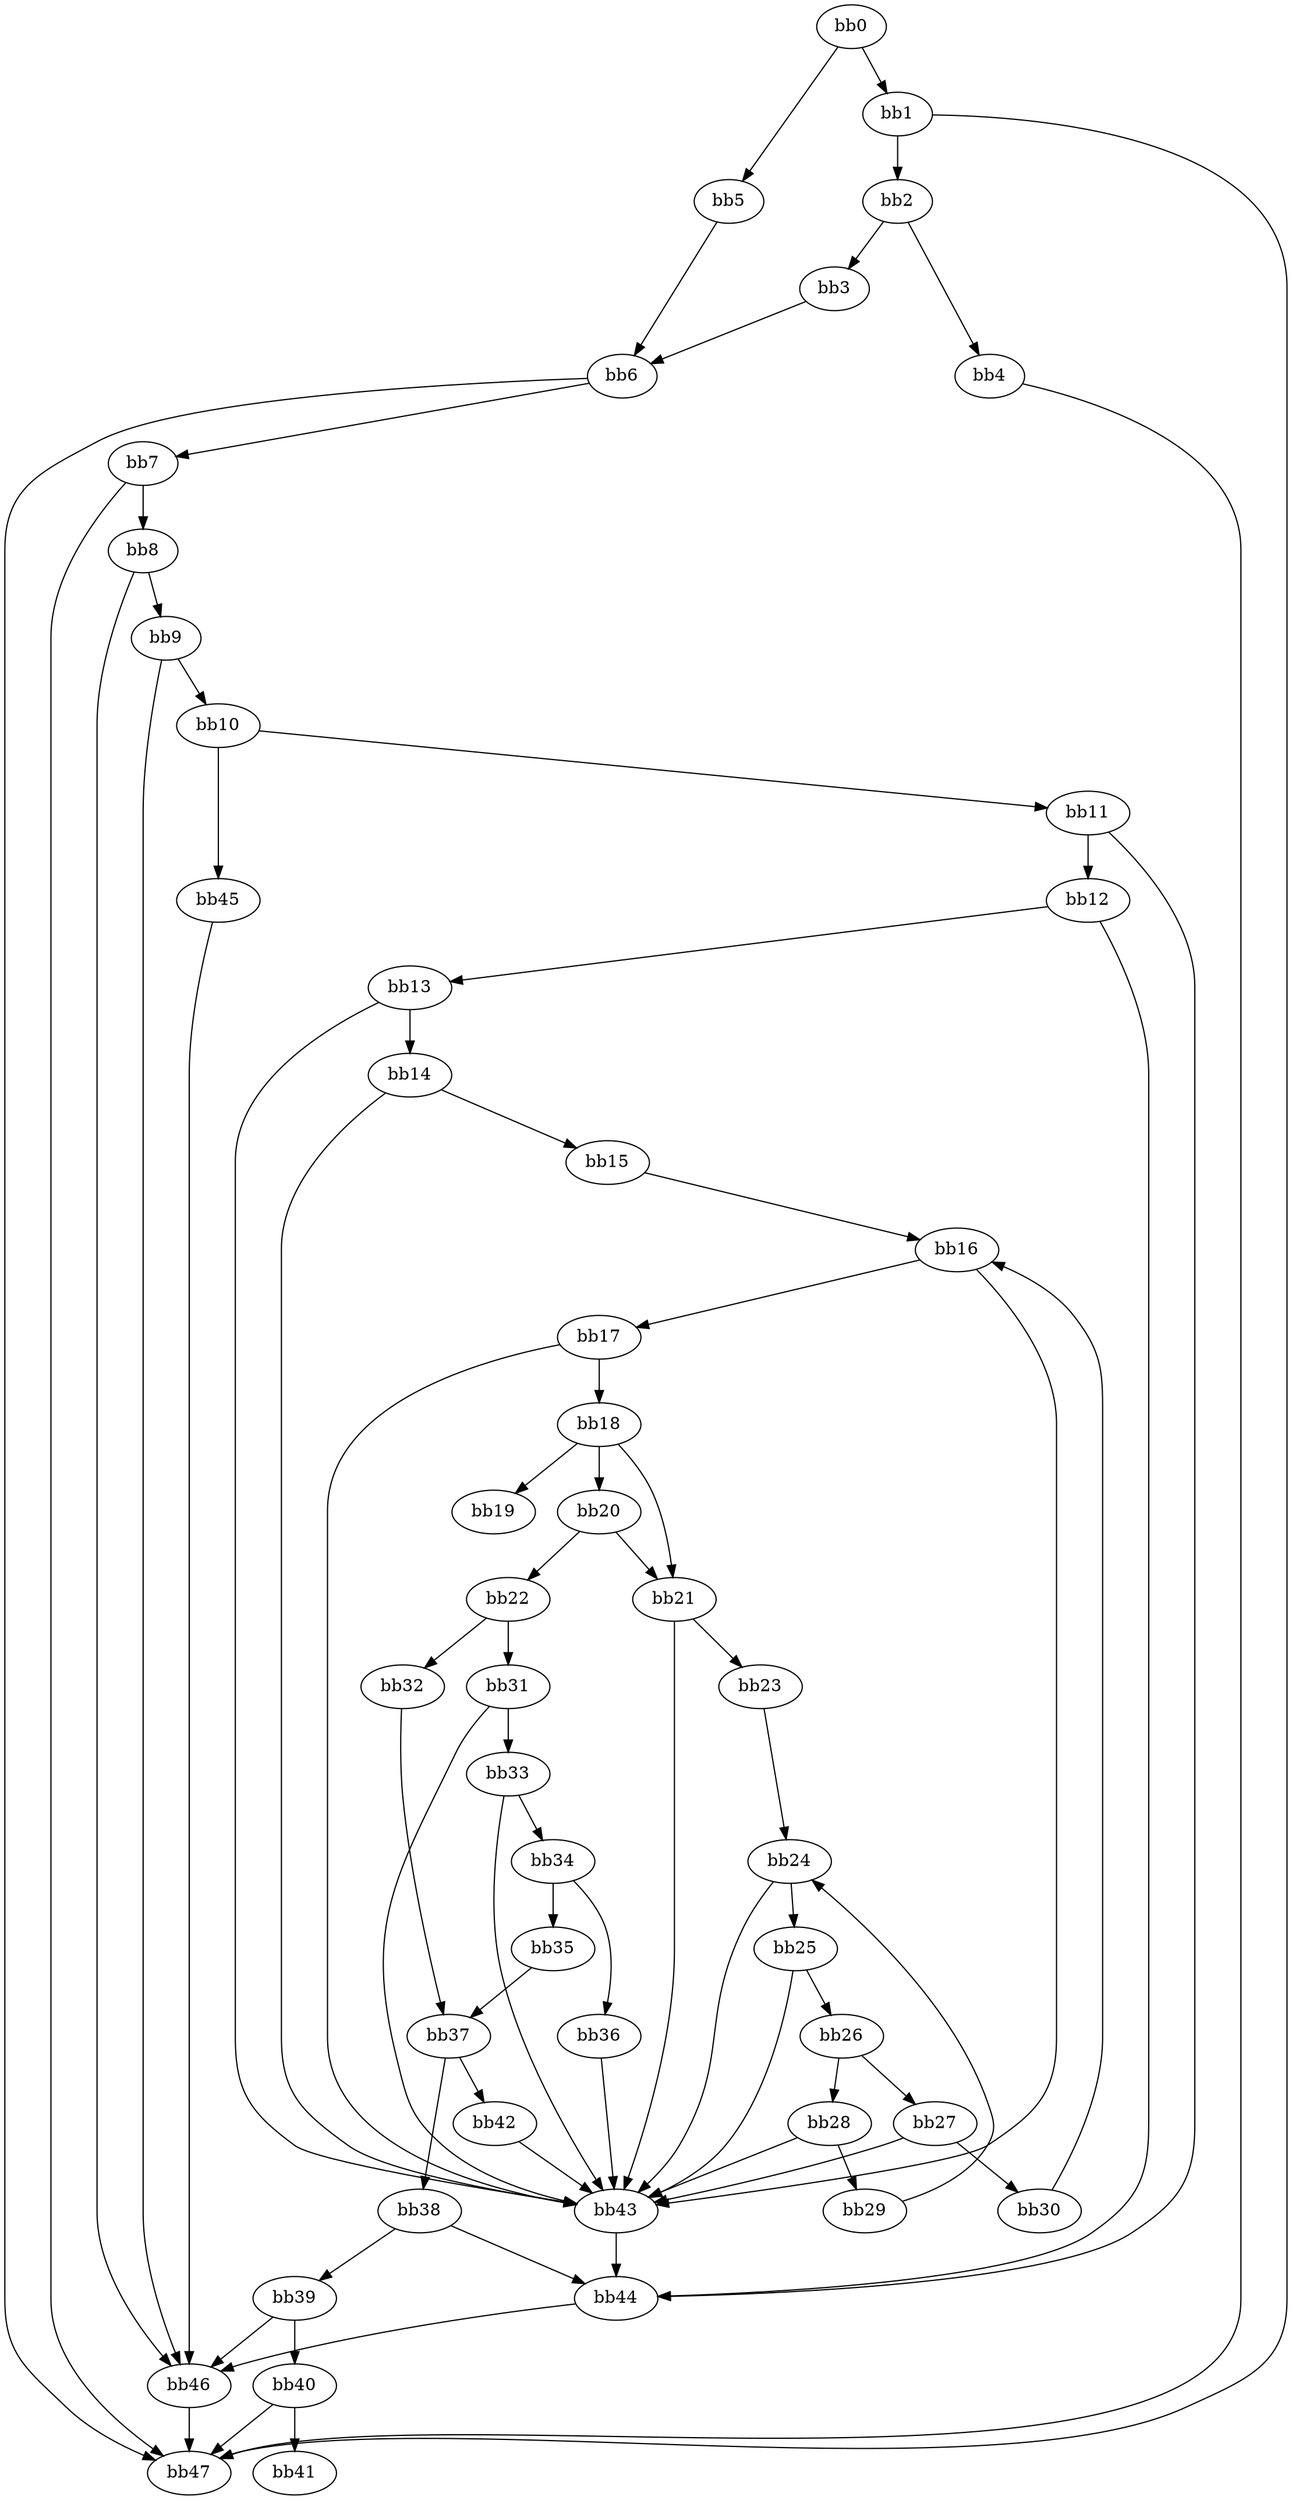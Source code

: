 digraph {
    0 [ label = "bb0\l" ]
    1 [ label = "bb1\l" ]
    2 [ label = "bb2\l" ]
    3 [ label = "bb3\l" ]
    4 [ label = "bb4\l" ]
    5 [ label = "bb5\l" ]
    6 [ label = "bb6\l" ]
    7 [ label = "bb7\l" ]
    8 [ label = "bb8\l" ]
    9 [ label = "bb9\l" ]
    10 [ label = "bb10\l" ]
    11 [ label = "bb11\l" ]
    12 [ label = "bb12\l" ]
    13 [ label = "bb13\l" ]
    14 [ label = "bb14\l" ]
    15 [ label = "bb15\l" ]
    16 [ label = "bb16\l" ]
    17 [ label = "bb17\l" ]
    18 [ label = "bb18\l" ]
    19 [ label = "bb19\l" ]
    20 [ label = "bb20\l" ]
    21 [ label = "bb21\l" ]
    22 [ label = "bb22\l" ]
    23 [ label = "bb23\l" ]
    24 [ label = "bb24\l" ]
    25 [ label = "bb25\l" ]
    26 [ label = "bb26\l" ]
    27 [ label = "bb27\l" ]
    28 [ label = "bb28\l" ]
    29 [ label = "bb29\l" ]
    30 [ label = "bb30\l" ]
    31 [ label = "bb31\l" ]
    32 [ label = "bb32\l" ]
    33 [ label = "bb33\l" ]
    34 [ label = "bb34\l" ]
    35 [ label = "bb35\l" ]
    36 [ label = "bb36\l" ]
    37 [ label = "bb37\l" ]
    38 [ label = "bb38\l" ]
    39 [ label = "bb39\l" ]
    40 [ label = "bb40\l" ]
    41 [ label = "bb41\l" ]
    42 [ label = "bb42\l" ]
    43 [ label = "bb43\l" ]
    44 [ label = "bb44\l" ]
    45 [ label = "bb45\l" ]
    46 [ label = "bb46\l" ]
    47 [ label = "bb47\l" ]
    0 -> 1 [ ]
    0 -> 5 [ ]
    1 -> 2 [ ]
    1 -> 47 [ ]
    2 -> 3 [ ]
    2 -> 4 [ ]
    3 -> 6 [ ]
    4 -> 47 [ ]
    5 -> 6 [ ]
    6 -> 7 [ ]
    6 -> 47 [ ]
    7 -> 8 [ ]
    7 -> 47 [ ]
    8 -> 9 [ ]
    8 -> 46 [ ]
    9 -> 10 [ ]
    9 -> 46 [ ]
    10 -> 11 [ ]
    10 -> 45 [ ]
    11 -> 12 [ ]
    11 -> 44 [ ]
    12 -> 13 [ ]
    12 -> 44 [ ]
    13 -> 14 [ ]
    13 -> 43 [ ]
    14 -> 15 [ ]
    14 -> 43 [ ]
    15 -> 16 [ ]
    16 -> 17 [ ]
    16 -> 43 [ ]
    17 -> 18 [ ]
    17 -> 43 [ ]
    18 -> 19 [ ]
    18 -> 20 [ ]
    18 -> 21 [ ]
    20 -> 21 [ ]
    20 -> 22 [ ]
    21 -> 23 [ ]
    21 -> 43 [ ]
    22 -> 31 [ ]
    22 -> 32 [ ]
    23 -> 24 [ ]
    24 -> 25 [ ]
    24 -> 43 [ ]
    25 -> 26 [ ]
    25 -> 43 [ ]
    26 -> 27 [ ]
    26 -> 28 [ ]
    27 -> 30 [ ]
    27 -> 43 [ ]
    28 -> 29 [ ]
    28 -> 43 [ ]
    29 -> 24 [ ]
    30 -> 16 [ ]
    31 -> 33 [ ]
    31 -> 43 [ ]
    32 -> 37 [ ]
    33 -> 34 [ ]
    33 -> 43 [ ]
    34 -> 35 [ ]
    34 -> 36 [ ]
    35 -> 37 [ ]
    36 -> 43 [ ]
    37 -> 38 [ ]
    37 -> 42 [ ]
    38 -> 39 [ ]
    38 -> 44 [ ]
    39 -> 40 [ ]
    39 -> 46 [ ]
    40 -> 41 [ ]
    40 -> 47 [ ]
    42 -> 43 [ ]
    43 -> 44 [ ]
    44 -> 46 [ ]
    45 -> 46 [ ]
    46 -> 47 [ ]
}

